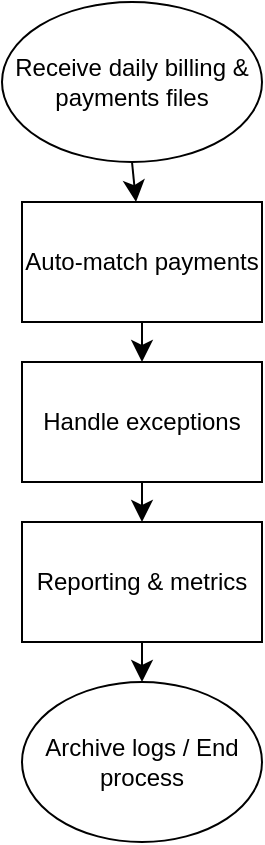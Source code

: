 <mxfile version="28.2.0">
  <diagram id="C5RBs43oDa-KdzZeNtuy" name="Page-1">
    <mxGraphModel dx="551" dy="776" grid="0" gridSize="10" guides="1" tooltips="1" connect="1" arrows="1" fold="1" page="1" pageScale="1" pageWidth="827" pageHeight="1169" background="none" math="0" shadow="0">
      <root>
        <mxCell id="WIyWlLk6GJQsqaUBKTNV-0" />
        <mxCell id="WIyWlLk6GJQsqaUBKTNV-1" parent="WIyWlLk6GJQsqaUBKTNV-0" />
        <mxCell id="lHQ8mYZ_RizgARD8lQIp-10" style="edgeStyle=none;curved=1;rounded=0;orthogonalLoop=1;jettySize=auto;html=1;exitX=0.5;exitY=1;exitDx=0;exitDy=0;fontSize=12;startSize=8;endSize=8;" parent="WIyWlLk6GJQsqaUBKTNV-1" source="lHQ8mYZ_RizgARD8lQIp-0" target="lHQ8mYZ_RizgARD8lQIp-3" edge="1">
          <mxGeometry relative="1" as="geometry" />
        </mxCell>
        <mxCell id="lHQ8mYZ_RizgARD8lQIp-0" value="Receive daily billing &amp;amp; payments files" style="ellipse;whiteSpace=wrap;html=1;" parent="WIyWlLk6GJQsqaUBKTNV-1" vertex="1">
          <mxGeometry x="110" y="20" width="130" height="80" as="geometry" />
        </mxCell>
        <mxCell id="lHQ8mYZ_RizgARD8lQIp-2" value="Archive logs / End process" style="ellipse;whiteSpace=wrap;html=1;" parent="WIyWlLk6GJQsqaUBKTNV-1" vertex="1">
          <mxGeometry x="120" y="360" width="120" height="80" as="geometry" />
        </mxCell>
        <mxCell id="lHQ8mYZ_RizgARD8lQIp-11" style="edgeStyle=none;curved=1;rounded=0;orthogonalLoop=1;jettySize=auto;html=1;exitX=0.5;exitY=1;exitDx=0;exitDy=0;entryX=0.5;entryY=0;entryDx=0;entryDy=0;fontSize=12;startSize=8;endSize=8;" parent="WIyWlLk6GJQsqaUBKTNV-1" source="lHQ8mYZ_RizgARD8lQIp-3" target="lHQ8mYZ_RizgARD8lQIp-4" edge="1">
          <mxGeometry relative="1" as="geometry" />
        </mxCell>
        <mxCell id="lHQ8mYZ_RizgARD8lQIp-3" value="Auto-match payments" style="rounded=0;whiteSpace=wrap;html=1;" parent="WIyWlLk6GJQsqaUBKTNV-1" vertex="1">
          <mxGeometry x="120" y="120" width="120" height="60" as="geometry" />
        </mxCell>
        <mxCell id="lHQ8mYZ_RizgARD8lQIp-12" style="edgeStyle=none;curved=1;rounded=0;orthogonalLoop=1;jettySize=auto;html=1;exitX=0.5;exitY=1;exitDx=0;exitDy=0;entryX=0.5;entryY=0;entryDx=0;entryDy=0;fontSize=12;startSize=8;endSize=8;" parent="WIyWlLk6GJQsqaUBKTNV-1" source="lHQ8mYZ_RizgARD8lQIp-4" target="lHQ8mYZ_RizgARD8lQIp-5" edge="1">
          <mxGeometry relative="1" as="geometry" />
        </mxCell>
        <mxCell id="lHQ8mYZ_RizgARD8lQIp-4" value="Handle exceptions" style="rounded=0;whiteSpace=wrap;html=1;" parent="WIyWlLk6GJQsqaUBKTNV-1" vertex="1">
          <mxGeometry x="120" y="200" width="120" height="60" as="geometry" />
        </mxCell>
        <mxCell id="lHQ8mYZ_RizgARD8lQIp-14" style="edgeStyle=none;curved=1;rounded=0;orthogonalLoop=1;jettySize=auto;html=1;exitX=0.5;exitY=1;exitDx=0;exitDy=0;entryX=0.5;entryY=0;entryDx=0;entryDy=0;fontSize=12;startSize=8;endSize=8;" parent="WIyWlLk6GJQsqaUBKTNV-1" source="lHQ8mYZ_RizgARD8lQIp-5" target="lHQ8mYZ_RizgARD8lQIp-2" edge="1">
          <mxGeometry relative="1" as="geometry" />
        </mxCell>
        <mxCell id="lHQ8mYZ_RizgARD8lQIp-5" value="Reporting &amp;amp; metrics" style="rounded=0;whiteSpace=wrap;html=1;" parent="WIyWlLk6GJQsqaUBKTNV-1" vertex="1">
          <mxGeometry x="120" y="280" width="120" height="60" as="geometry" />
        </mxCell>
      </root>
    </mxGraphModel>
  </diagram>
</mxfile>
